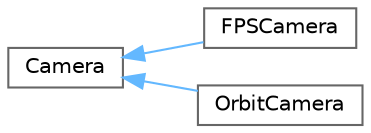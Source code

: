 digraph "Graphical Class Hierarchy"
{
 // LATEX_PDF_SIZE
  bgcolor="transparent";
  edge [fontname=Helvetica,fontsize=10,labelfontname=Helvetica,labelfontsize=10];
  node [fontname=Helvetica,fontsize=10,shape=box,height=0.2,width=0.4];
  rankdir="LR";
  Node0 [id="Node000000",label="Camera",height=0.2,width=0.4,color="grey40", fillcolor="white", style="filled",URL="$da/dbb/class_camera.html",tooltip="Encapsulates a 3D camera with position, orientation, and projection controls."];
  Node0 -> Node1 [id="edge1_Node000000_Node000001",dir="back",color="steelblue1",style="solid",tooltip=" "];
  Node1 [id="Node000001",label="FPSCamera",height=0.2,width=0.4,color="grey40", fillcolor="white", style="filled",URL="$d0/d88/class_f_p_s_camera.html",tooltip=" "];
  Node0 -> Node2 [id="edge2_Node000000_Node000002",dir="back",color="steelblue1",style="solid",tooltip=" "];
  Node2 [id="Node000002",label="OrbitCamera",height=0.2,width=0.4,color="grey40", fillcolor="white", style="filled",URL="$da/d51/class_orbit_camera.html",tooltip=" "];
}
